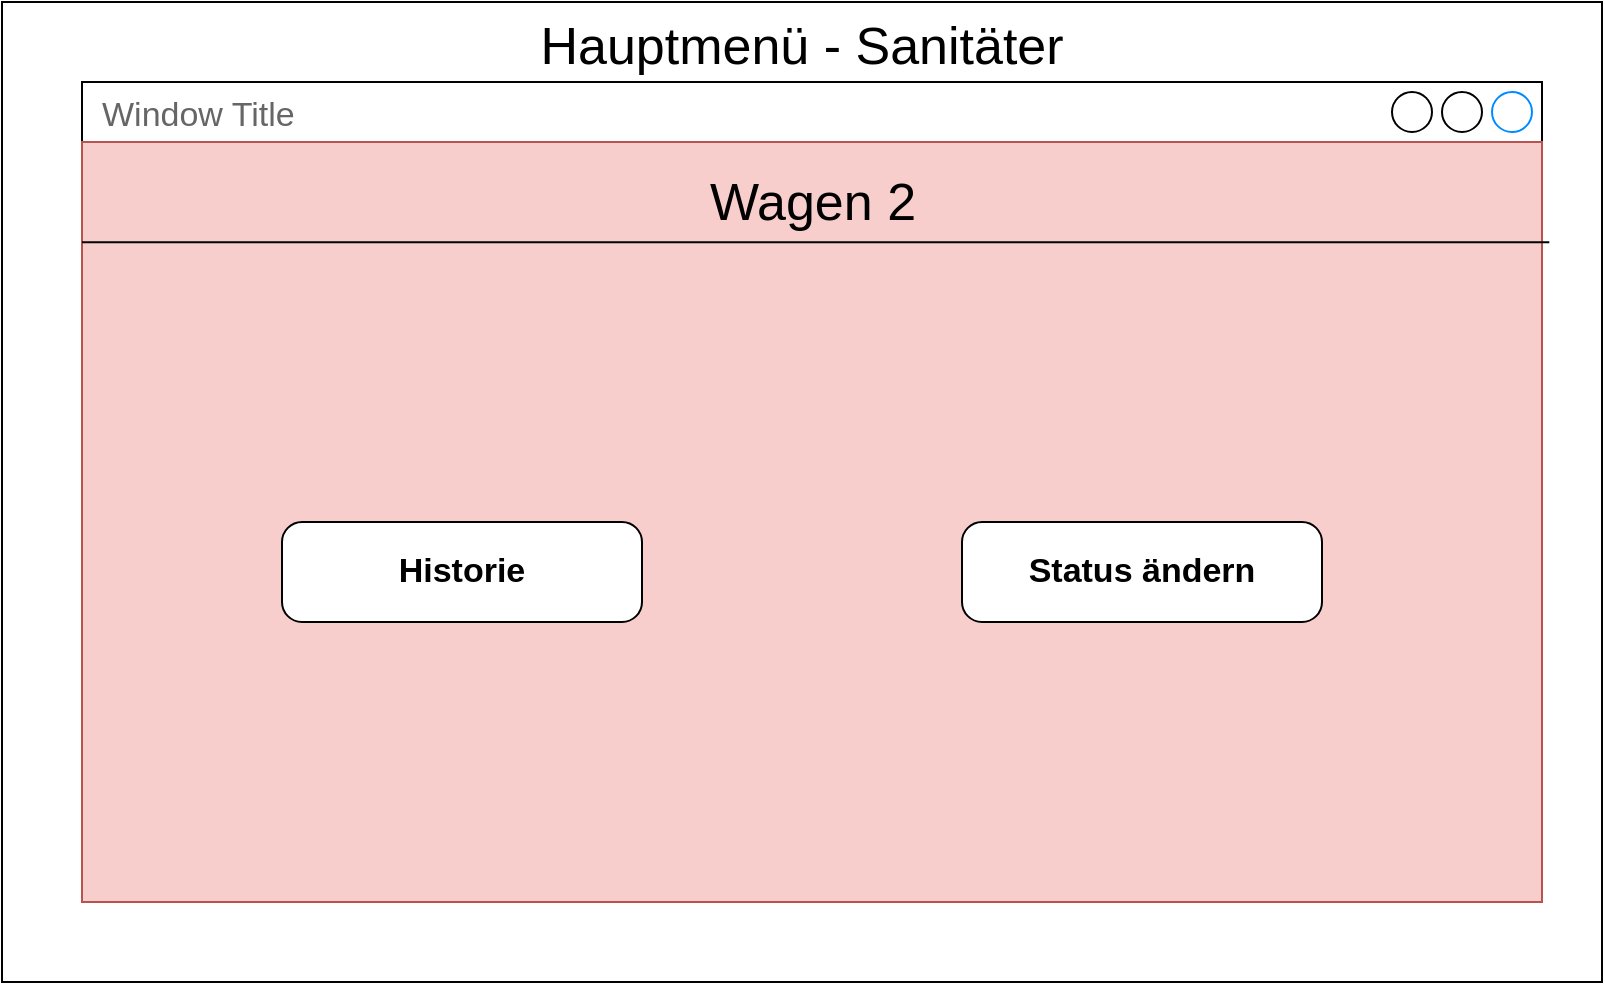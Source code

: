 <mxfile version="12.4.2" type="device" pages="1"><diagram id="XnZ83zRP__fIFz6v0R0s" name="Page-1"><mxGraphModel dx="1422" dy="822" grid="1" gridSize="10" guides="1" tooltips="1" connect="1" arrows="1" fold="1" page="1" pageScale="1" pageWidth="827" pageHeight="1169" math="0" shadow="0"><root><mxCell id="0"/><mxCell id="1" parent="0"/><mxCell id="-0y6r1LUoKt6nzhJk62o-13" value="Hauptmenü - Sanitäter" style="rounded=0;whiteSpace=wrap;html=1;fontSize=26;verticalAlign=top;" vertex="1" parent="1"><mxGeometry x="120" y="160" width="800" height="490" as="geometry"/></mxCell><mxCell id="-0y6r1LUoKt6nzhJk62o-1" value="Window Title" style="strokeWidth=1;shadow=0;dashed=0;align=center;html=1;shape=mxgraph.mockup.containers.window;align=left;verticalAlign=top;spacingLeft=8;strokeColor2=#008cff;strokeColor3=#c4c4c4;fontColor=#666666;mainText=;fontSize=17;labelBackgroundColor=none;" vertex="1" parent="1"><mxGeometry x="160" y="200" width="730" height="410" as="geometry"/></mxCell><mxCell id="-0y6r1LUoKt6nzhJk62o-2" value="" style="rounded=0;whiteSpace=wrap;html=1;fillColor=#f8cecc;strokeColor=#b85450;" vertex="1" parent="1"><mxGeometry x="160" y="230" width="730" height="380" as="geometry"/></mxCell><mxCell id="-0y6r1LUoKt6nzhJk62o-3" value="Wagen 2" style="text;html=1;strokeColor=none;fillColor=none;align=center;verticalAlign=middle;whiteSpace=wrap;rounded=0;fontSize=26;" vertex="1" parent="1"><mxGeometry x="456.5" y="250" width="137" height="20" as="geometry"/></mxCell><mxCell id="-0y6r1LUoKt6nzhJk62o-4" value="" style="endArrow=none;html=1;fontSize=26;exitX=0;exitY=0.132;exitDx=0;exitDy=0;exitPerimeter=0;entryX=1.005;entryY=0.132;entryDx=0;entryDy=0;entryPerimeter=0;" edge="1" parent="1" source="-0y6r1LUoKt6nzhJk62o-2" target="-0y6r1LUoKt6nzhJk62o-2"><mxGeometry width="50" height="50" relative="1" as="geometry"><mxPoint x="190" y="330" as="sourcePoint"/><mxPoint x="240" y="280" as="targetPoint"/></mxGeometry></mxCell><mxCell id="-0y6r1LUoKt6nzhJk62o-8" value="Historie" style="strokeWidth=1;shadow=0;dashed=0;align=center;html=1;shape=mxgraph.mockup.buttons.button;mainText=;buttonStyle=round;fontSize=17;fontStyle=1;whiteSpace=wrap;" vertex="1" parent="1"><mxGeometry x="260" y="420" width="180" height="50" as="geometry"/></mxCell><mxCell id="-0y6r1LUoKt6nzhJk62o-9" value="Status ändern" style="strokeWidth=1;shadow=0;dashed=0;align=center;html=1;shape=mxgraph.mockup.buttons.button;mainText=;buttonStyle=round;fontSize=17;fontStyle=1;whiteSpace=wrap;" vertex="1" parent="1"><mxGeometry x="600" y="420" width="180" height="50" as="geometry"/></mxCell></root></mxGraphModel></diagram></mxfile>